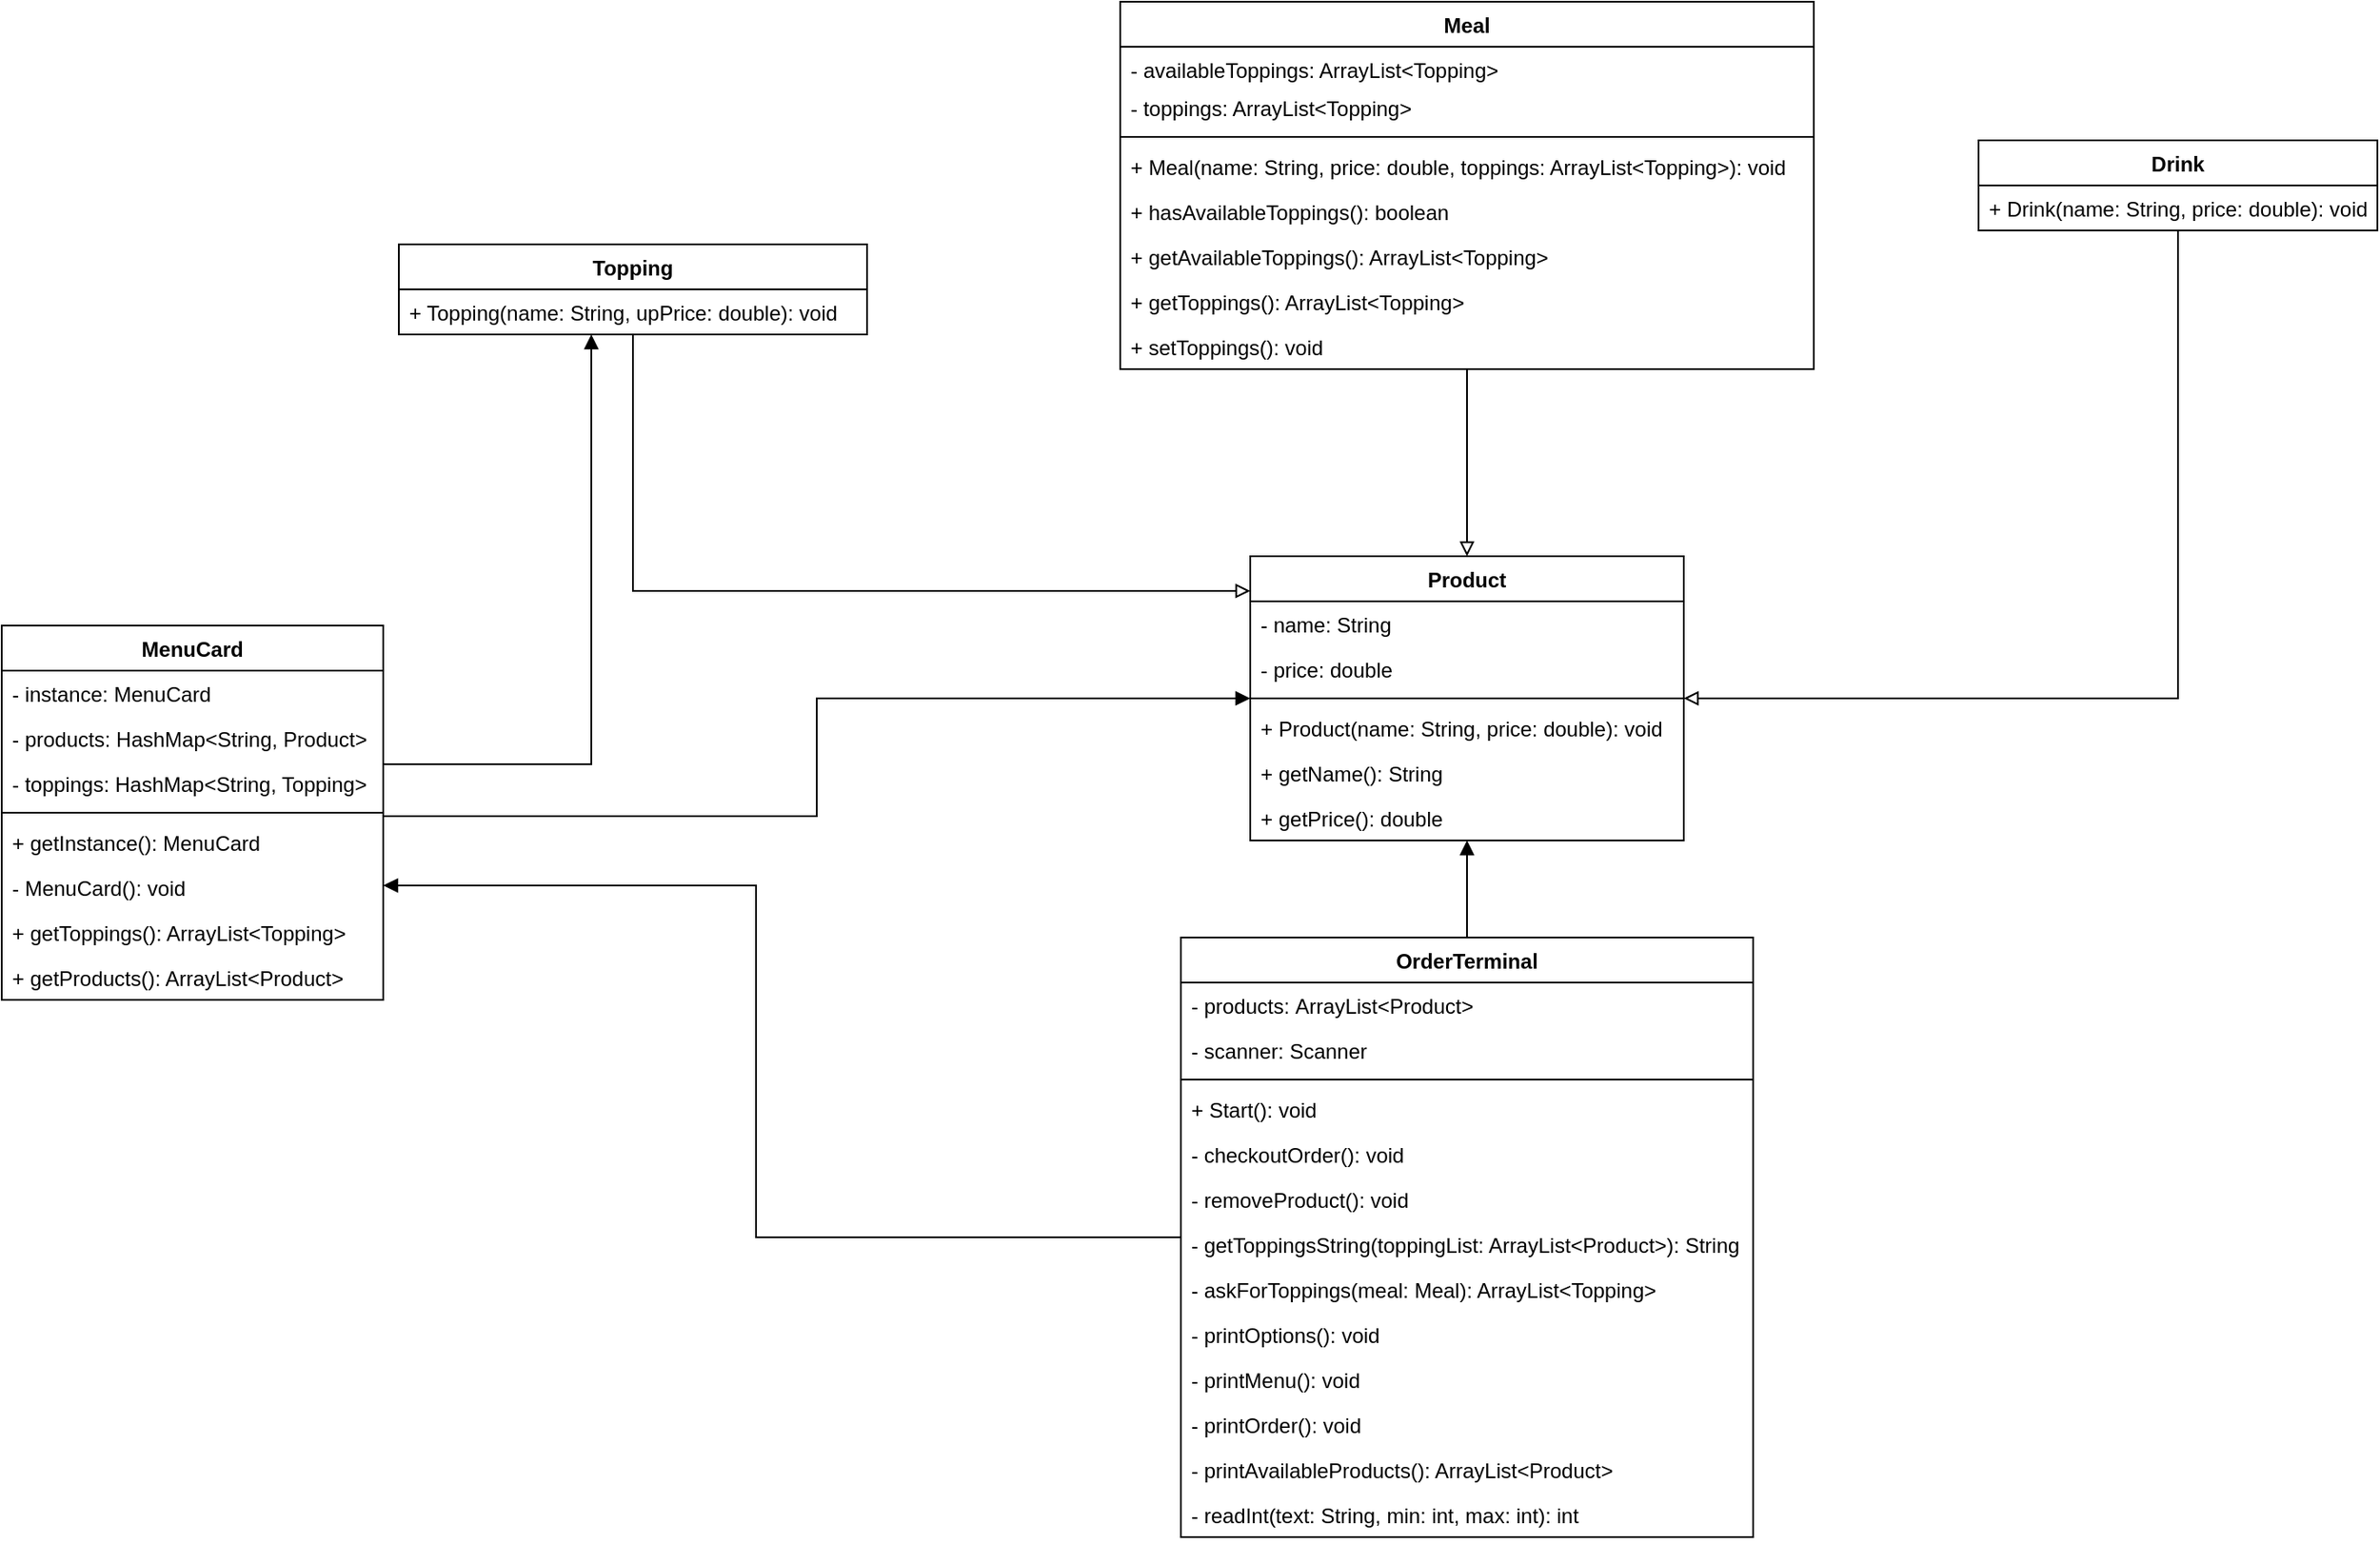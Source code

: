 <mxfile version="20.5.3" type="embed"><diagram id="wIswjf1ElhtmW5bslPWL" name="Seite-1"><mxGraphModel dx="760" dy="1665" grid="1" gridSize="10" guides="1" tooltips="1" connect="1" arrows="1" fold="1" page="1" pageScale="1" pageWidth="827" pageHeight="1169" math="0" shadow="0"><root><mxCell id="0"/><mxCell id="1" parent="0"/><mxCell id="-07N4ZEuxMwCek4Rzp88-113" style="edgeStyle=orthogonalEdgeStyle;rounded=0;orthogonalLoop=1;jettySize=auto;html=1;endArrow=block;endFill=1;" parent="1" source="-07N4ZEuxMwCek4Rzp88-1" target="-07N4ZEuxMwCek4Rzp88-15" edge="1"><mxGeometry relative="1" as="geometry"/></mxCell><mxCell id="-07N4ZEuxMwCek4Rzp88-115" style="edgeStyle=orthogonalEdgeStyle;rounded=0;orthogonalLoop=1;jettySize=auto;html=1;endArrow=block;endFill=1;" parent="1" source="-07N4ZEuxMwCek4Rzp88-1" target="-07N4ZEuxMwCek4Rzp88-57" edge="1"><mxGeometry relative="1" as="geometry"><Array as="points"><mxPoint x="485" y="703"/><mxPoint x="485" y="500"/></Array></mxGeometry></mxCell><mxCell id="-07N4ZEuxMwCek4Rzp88-1" value="OrderTerminal" style="swimlane;fontStyle=1;align=center;verticalAlign=top;childLayout=stackLayout;horizontal=1;startSize=26;horizontalStack=0;resizeParent=1;resizeParentMax=0;resizeLast=0;collapsible=1;marginBottom=0;" parent="1" vertex="1"><mxGeometry x="730" y="530" width="330" height="346" as="geometry"/></mxCell><mxCell id="-07N4ZEuxMwCek4Rzp88-2" value="- products: ArrayList&lt;Product&gt;" style="text;strokeColor=none;fillColor=none;align=left;verticalAlign=top;spacingLeft=4;spacingRight=4;overflow=hidden;rotatable=0;points=[[0,0.5],[1,0.5]];portConstraint=eastwest;" parent="-07N4ZEuxMwCek4Rzp88-1" vertex="1"><mxGeometry y="26" width="330" height="26" as="geometry"/></mxCell><mxCell id="-07N4ZEuxMwCek4Rzp88-3" value="- scanner: Scanner" style="text;strokeColor=none;fillColor=none;align=left;verticalAlign=top;spacingLeft=4;spacingRight=4;overflow=hidden;rotatable=0;points=[[0,0.5],[1,0.5]];portConstraint=eastwest;" parent="-07N4ZEuxMwCek4Rzp88-1" vertex="1"><mxGeometry y="52" width="330" height="26" as="geometry"/></mxCell><mxCell id="-07N4ZEuxMwCek4Rzp88-4" value="" style="line;strokeWidth=1;fillColor=none;align=left;verticalAlign=middle;spacingTop=-1;spacingLeft=3;spacingRight=3;rotatable=0;labelPosition=right;points=[];portConstraint=eastwest;strokeColor=inherit;" parent="-07N4ZEuxMwCek4Rzp88-1" vertex="1"><mxGeometry y="78" width="330" height="8" as="geometry"/></mxCell><mxCell id="-07N4ZEuxMwCek4Rzp88-5" value="+ Start(): void" style="text;strokeColor=none;fillColor=none;align=left;verticalAlign=top;spacingLeft=4;spacingRight=4;overflow=hidden;rotatable=0;points=[[0,0.5],[1,0.5]];portConstraint=eastwest;" parent="-07N4ZEuxMwCek4Rzp88-1" vertex="1"><mxGeometry y="86" width="330" height="26" as="geometry"/></mxCell><mxCell id="-07N4ZEuxMwCek4Rzp88-6" value="- checkoutOrder(): void" style="text;strokeColor=none;fillColor=none;align=left;verticalAlign=top;spacingLeft=4;spacingRight=4;overflow=hidden;rotatable=0;points=[[0,0.5],[1,0.5]];portConstraint=eastwest;" parent="-07N4ZEuxMwCek4Rzp88-1" vertex="1"><mxGeometry y="112" width="330" height="26" as="geometry"/></mxCell><mxCell id="-07N4ZEuxMwCek4Rzp88-7" value="- removeProduct(): void" style="text;strokeColor=none;fillColor=none;align=left;verticalAlign=top;spacingLeft=4;spacingRight=4;overflow=hidden;rotatable=0;points=[[0,0.5],[1,0.5]];portConstraint=eastwest;" parent="-07N4ZEuxMwCek4Rzp88-1" vertex="1"><mxGeometry y="138" width="330" height="26" as="geometry"/></mxCell><mxCell id="-07N4ZEuxMwCek4Rzp88-8" value="- getToppingsString(toppingList: ArrayList&lt;Product&gt;): String" style="text;strokeColor=none;fillColor=none;align=left;verticalAlign=top;spacingLeft=4;spacingRight=4;overflow=hidden;rotatable=0;points=[[0,0.5],[1,0.5]];portConstraint=eastwest;" parent="-07N4ZEuxMwCek4Rzp88-1" vertex="1"><mxGeometry y="164" width="330" height="26" as="geometry"/></mxCell><mxCell id="-07N4ZEuxMwCek4Rzp88-9" value="- askForToppings(meal: Meal): ArrayList&lt;Topping&gt;" style="text;strokeColor=none;fillColor=none;align=left;verticalAlign=top;spacingLeft=4;spacingRight=4;overflow=hidden;rotatable=0;points=[[0,0.5],[1,0.5]];portConstraint=eastwest;" parent="-07N4ZEuxMwCek4Rzp88-1" vertex="1"><mxGeometry y="190" width="330" height="26" as="geometry"/></mxCell><mxCell id="-07N4ZEuxMwCek4Rzp88-10" value="- printOptions(): void" style="text;strokeColor=none;fillColor=none;align=left;verticalAlign=top;spacingLeft=4;spacingRight=4;overflow=hidden;rotatable=0;points=[[0,0.5],[1,0.5]];portConstraint=eastwest;" parent="-07N4ZEuxMwCek4Rzp88-1" vertex="1"><mxGeometry y="216" width="330" height="26" as="geometry"/></mxCell><mxCell id="-07N4ZEuxMwCek4Rzp88-11" value="- printMenu(): void" style="text;strokeColor=none;fillColor=none;align=left;verticalAlign=top;spacingLeft=4;spacingRight=4;overflow=hidden;rotatable=0;points=[[0,0.5],[1,0.5]];portConstraint=eastwest;" parent="-07N4ZEuxMwCek4Rzp88-1" vertex="1"><mxGeometry y="242" width="330" height="26" as="geometry"/></mxCell><mxCell id="-07N4ZEuxMwCek4Rzp88-12" value="- printOrder(): void" style="text;strokeColor=none;fillColor=none;align=left;verticalAlign=top;spacingLeft=4;spacingRight=4;overflow=hidden;rotatable=0;points=[[0,0.5],[1,0.5]];portConstraint=eastwest;" parent="-07N4ZEuxMwCek4Rzp88-1" vertex="1"><mxGeometry y="268" width="330" height="26" as="geometry"/></mxCell><mxCell id="-07N4ZEuxMwCek4Rzp88-13" value="- printAvailableProducts(): ArrayList&lt;Product&gt;" style="text;strokeColor=none;fillColor=none;align=left;verticalAlign=top;spacingLeft=4;spacingRight=4;overflow=hidden;rotatable=0;points=[[0,0.5],[1,0.5]];portConstraint=eastwest;" parent="-07N4ZEuxMwCek4Rzp88-1" vertex="1"><mxGeometry y="294" width="330" height="26" as="geometry"/></mxCell><mxCell id="-07N4ZEuxMwCek4Rzp88-14" value="- readInt(text: String, min: int, max: int): int" style="text;strokeColor=none;fillColor=none;align=left;verticalAlign=top;spacingLeft=4;spacingRight=4;overflow=hidden;rotatable=0;points=[[0,0.5],[1,0.5]];portConstraint=eastwest;" parent="-07N4ZEuxMwCek4Rzp88-1" vertex="1"><mxGeometry y="320" width="330" height="26" as="geometry"/></mxCell><mxCell id="-07N4ZEuxMwCek4Rzp88-15" value="Product" style="swimlane;fontStyle=1;align=center;verticalAlign=top;childLayout=stackLayout;horizontal=1;startSize=26;horizontalStack=0;resizeParent=1;resizeParentMax=0;resizeLast=0;collapsible=1;marginBottom=0;" parent="1" vertex="1"><mxGeometry x="770" y="310" width="250" height="164" as="geometry"/></mxCell><mxCell id="-07N4ZEuxMwCek4Rzp88-16" value="- name: String" style="text;strokeColor=none;fillColor=none;align=left;verticalAlign=top;spacingLeft=4;spacingRight=4;overflow=hidden;rotatable=0;points=[[0,0.5],[1,0.5]];portConstraint=eastwest;" parent="-07N4ZEuxMwCek4Rzp88-15" vertex="1"><mxGeometry y="26" width="250" height="26" as="geometry"/></mxCell><mxCell id="-07N4ZEuxMwCek4Rzp88-17" value="- price: double" style="text;strokeColor=none;fillColor=none;align=left;verticalAlign=top;spacingLeft=4;spacingRight=4;overflow=hidden;rotatable=0;points=[[0,0.5],[1,0.5]];portConstraint=eastwest;" parent="-07N4ZEuxMwCek4Rzp88-15" vertex="1"><mxGeometry y="52" width="250" height="26" as="geometry"/></mxCell><mxCell id="-07N4ZEuxMwCek4Rzp88-18" value="" style="line;strokeWidth=1;fillColor=none;align=left;verticalAlign=middle;spacingTop=-1;spacingLeft=3;spacingRight=3;rotatable=0;labelPosition=right;points=[];portConstraint=eastwest;strokeColor=inherit;" parent="-07N4ZEuxMwCek4Rzp88-15" vertex="1"><mxGeometry y="78" width="250" height="8" as="geometry"/></mxCell><mxCell id="-07N4ZEuxMwCek4Rzp88-19" value="+ Product(name: String, price: double): void" style="text;strokeColor=none;fillColor=none;align=left;verticalAlign=top;spacingLeft=4;spacingRight=4;overflow=hidden;rotatable=0;points=[[0,0.5],[1,0.5]];portConstraint=eastwest;" parent="-07N4ZEuxMwCek4Rzp88-15" vertex="1"><mxGeometry y="86" width="250" height="26" as="geometry"/></mxCell><mxCell id="-07N4ZEuxMwCek4Rzp88-20" value="+ getName(): String" style="text;strokeColor=none;fillColor=none;align=left;verticalAlign=top;spacingLeft=4;spacingRight=4;overflow=hidden;rotatable=0;points=[[0,0.5],[1,0.5]];portConstraint=eastwest;" parent="-07N4ZEuxMwCek4Rzp88-15" vertex="1"><mxGeometry y="112" width="250" height="26" as="geometry"/></mxCell><mxCell id="-07N4ZEuxMwCek4Rzp88-21" value="+ getPrice(): double" style="text;strokeColor=none;fillColor=none;align=left;verticalAlign=top;spacingLeft=4;spacingRight=4;overflow=hidden;rotatable=0;points=[[0,0.5],[1,0.5]];portConstraint=eastwest;" parent="-07N4ZEuxMwCek4Rzp88-15" vertex="1"><mxGeometry y="138" width="250" height="26" as="geometry"/></mxCell><mxCell id="-07N4ZEuxMwCek4Rzp88-110" style="edgeStyle=orthogonalEdgeStyle;rounded=0;orthogonalLoop=1;jettySize=auto;html=1;exitX=0.5;exitY=1;exitDx=0;exitDy=0;endArrow=block;endFill=0;" parent="1" source="-07N4ZEuxMwCek4Rzp88-29" target="-07N4ZEuxMwCek4Rzp88-15" edge="1"><mxGeometry relative="1" as="geometry"><Array as="points"><mxPoint x="414" y="330"/></Array></mxGeometry></mxCell><mxCell id="-07N4ZEuxMwCek4Rzp88-29" value="Topping" style="swimlane;fontStyle=1;align=center;verticalAlign=top;childLayout=stackLayout;horizontal=1;startSize=26;horizontalStack=0;resizeParent=1;resizeParentMax=0;resizeLast=0;collapsible=1;marginBottom=0;" parent="1" vertex="1"><mxGeometry x="279" y="130" width="270" height="52" as="geometry"/></mxCell><mxCell id="-07N4ZEuxMwCek4Rzp88-42" value="+ Topping(name: String, upPrice: double): void" style="text;strokeColor=none;fillColor=none;align=left;verticalAlign=top;spacingLeft=4;spacingRight=4;overflow=hidden;rotatable=0;points=[[0,0.5],[1,0.5]];portConstraint=eastwest;" parent="-07N4ZEuxMwCek4Rzp88-29" vertex="1"><mxGeometry y="26" width="270" height="26" as="geometry"/></mxCell><mxCell id="-07N4ZEuxMwCek4Rzp88-116" style="edgeStyle=orthogonalEdgeStyle;rounded=0;orthogonalLoop=1;jettySize=auto;html=1;endArrow=block;endFill=1;" parent="1" source="-07N4ZEuxMwCek4Rzp88-57" target="-07N4ZEuxMwCek4Rzp88-15" edge="1"><mxGeometry relative="1" as="geometry"><Array as="points"><mxPoint x="520" y="460"/><mxPoint x="520" y="392"/></Array></mxGeometry></mxCell><mxCell id="-07N4ZEuxMwCek4Rzp88-117" style="edgeStyle=orthogonalEdgeStyle;rounded=0;orthogonalLoop=1;jettySize=auto;html=1;endArrow=block;endFill=1;" parent="1" source="-07N4ZEuxMwCek4Rzp88-57" target="-07N4ZEuxMwCek4Rzp88-29" edge="1"><mxGeometry relative="1" as="geometry"><Array as="points"><mxPoint x="390" y="430"/></Array></mxGeometry></mxCell><mxCell id="-07N4ZEuxMwCek4Rzp88-57" value="MenuCard" style="swimlane;fontStyle=1;align=center;verticalAlign=top;childLayout=stackLayout;horizontal=1;startSize=26;horizontalStack=0;resizeParent=1;resizeParentMax=0;resizeLast=0;collapsible=1;marginBottom=0;" parent="1" vertex="1"><mxGeometry x="50" y="350" width="220" height="216" as="geometry"/></mxCell><mxCell id="-07N4ZEuxMwCek4Rzp88-58" value="- instance: MenuCard" style="text;strokeColor=none;fillColor=none;align=left;verticalAlign=top;spacingLeft=4;spacingRight=4;overflow=hidden;rotatable=0;points=[[0,0.5],[1,0.5]];portConstraint=eastwest;" parent="-07N4ZEuxMwCek4Rzp88-57" vertex="1"><mxGeometry y="26" width="220" height="26" as="geometry"/></mxCell><mxCell id="-07N4ZEuxMwCek4Rzp88-59" value="- products: HashMap&lt;String, Product&gt;" style="text;strokeColor=none;fillColor=none;align=left;verticalAlign=top;spacingLeft=4;spacingRight=4;overflow=hidden;rotatable=0;points=[[0,0.5],[1,0.5]];portConstraint=eastwest;" parent="-07N4ZEuxMwCek4Rzp88-57" vertex="1"><mxGeometry y="52" width="220" height="26" as="geometry"/></mxCell><mxCell id="-07N4ZEuxMwCek4Rzp88-99" value="- toppings: HashMap&lt;String, Topping&gt;" style="text;strokeColor=none;fillColor=none;align=left;verticalAlign=top;spacingLeft=4;spacingRight=4;overflow=hidden;rotatable=0;points=[[0,0.5],[1,0.5]];portConstraint=eastwest;" parent="-07N4ZEuxMwCek4Rzp88-57" vertex="1"><mxGeometry y="78" width="220" height="26" as="geometry"/></mxCell><mxCell id="-07N4ZEuxMwCek4Rzp88-60" value="" style="line;strokeWidth=1;fillColor=none;align=left;verticalAlign=middle;spacingTop=-1;spacingLeft=3;spacingRight=3;rotatable=0;labelPosition=right;points=[];portConstraint=eastwest;strokeColor=inherit;" parent="-07N4ZEuxMwCek4Rzp88-57" vertex="1"><mxGeometry y="104" width="220" height="8" as="geometry"/></mxCell><mxCell id="-07N4ZEuxMwCek4Rzp88-61" value="+ getInstance(): MenuCard" style="text;strokeColor=none;fillColor=none;align=left;verticalAlign=top;spacingLeft=4;spacingRight=4;overflow=hidden;rotatable=0;points=[[0,0.5],[1,0.5]];portConstraint=eastwest;" parent="-07N4ZEuxMwCek4Rzp88-57" vertex="1"><mxGeometry y="112" width="220" height="26" as="geometry"/></mxCell><mxCell id="-07N4ZEuxMwCek4Rzp88-62" value="- MenuCard(): void" style="text;strokeColor=none;fillColor=none;align=left;verticalAlign=top;spacingLeft=4;spacingRight=4;overflow=hidden;rotatable=0;points=[[0,0.5],[1,0.5]];portConstraint=eastwest;" parent="-07N4ZEuxMwCek4Rzp88-57" vertex="1"><mxGeometry y="138" width="220" height="26" as="geometry"/></mxCell><mxCell id="-07N4ZEuxMwCek4Rzp88-63" value="+ getToppings(): ArrayList&lt;Topping&gt;" style="text;strokeColor=none;fillColor=none;align=left;verticalAlign=top;spacingLeft=4;spacingRight=4;overflow=hidden;rotatable=0;points=[[0,0.5],[1,0.5]];portConstraint=eastwest;" parent="-07N4ZEuxMwCek4Rzp88-57" vertex="1"><mxGeometry y="164" width="220" height="26" as="geometry"/></mxCell><mxCell id="-07N4ZEuxMwCek4Rzp88-100" value="+ getProducts(): ArrayList&lt;Product&gt;" style="text;strokeColor=none;fillColor=none;align=left;verticalAlign=top;spacingLeft=4;spacingRight=4;overflow=hidden;rotatable=0;points=[[0,0.5],[1,0.5]];portConstraint=eastwest;" parent="-07N4ZEuxMwCek4Rzp88-57" vertex="1"><mxGeometry y="190" width="220" height="26" as="geometry"/></mxCell><mxCell id="-07N4ZEuxMwCek4Rzp88-118" style="edgeStyle=orthogonalEdgeStyle;rounded=0;orthogonalLoop=1;jettySize=auto;html=1;endArrow=block;endFill=0;" parent="1" source="-07N4ZEuxMwCek4Rzp88-71" target="-07N4ZEuxMwCek4Rzp88-15" edge="1"><mxGeometry relative="1" as="geometry"/></mxCell><mxCell id="-07N4ZEuxMwCek4Rzp88-71" value="Meal" style="swimlane;fontStyle=1;align=center;verticalAlign=top;childLayout=stackLayout;horizontal=1;startSize=26;horizontalStack=0;resizeParent=1;resizeParentMax=0;resizeLast=0;collapsible=1;marginBottom=0;" parent="1" vertex="1"><mxGeometry x="695" y="-10" width="400" height="212" as="geometry"/></mxCell><mxCell id="-07N4ZEuxMwCek4Rzp88-72" value="- availableToppings: ArrayList&lt;Topping&gt;" style="text;strokeColor=none;fillColor=none;align=left;verticalAlign=top;spacingLeft=4;spacingRight=4;overflow=hidden;rotatable=0;points=[[0,0.5],[1,0.5]];portConstraint=eastwest;" parent="-07N4ZEuxMwCek4Rzp88-71" vertex="1"><mxGeometry y="26" width="400" height="22" as="geometry"/></mxCell><mxCell id="-07N4ZEuxMwCek4Rzp88-73" value="- toppings: ArrayList&lt;Topping&gt;" style="text;strokeColor=none;fillColor=none;align=left;verticalAlign=top;spacingLeft=4;spacingRight=4;overflow=hidden;rotatable=0;points=[[0,0.5],[1,0.5]];portConstraint=eastwest;" parent="-07N4ZEuxMwCek4Rzp88-71" vertex="1"><mxGeometry y="48" width="400" height="26" as="geometry"/></mxCell><mxCell id="-07N4ZEuxMwCek4Rzp88-74" value="" style="line;strokeWidth=1;fillColor=none;align=left;verticalAlign=middle;spacingTop=-1;spacingLeft=3;spacingRight=3;rotatable=0;labelPosition=right;points=[];portConstraint=eastwest;strokeColor=inherit;" parent="-07N4ZEuxMwCek4Rzp88-71" vertex="1"><mxGeometry y="74" width="400" height="8" as="geometry"/></mxCell><mxCell id="-07N4ZEuxMwCek4Rzp88-75" value="+ Meal(name: String, price: double, toppings: ArrayList&lt;Topping&gt;): void" style="text;strokeColor=none;fillColor=none;align=left;verticalAlign=top;spacingLeft=4;spacingRight=4;overflow=hidden;rotatable=0;points=[[0,0.5],[1,0.5]];portConstraint=eastwest;" parent="-07N4ZEuxMwCek4Rzp88-71" vertex="1"><mxGeometry y="82" width="400" height="26" as="geometry"/></mxCell><mxCell id="-07N4ZEuxMwCek4Rzp88-76" value="+ hasAvailableToppings(): boolean" style="text;strokeColor=none;fillColor=none;align=left;verticalAlign=top;spacingLeft=4;spacingRight=4;overflow=hidden;rotatable=0;points=[[0,0.5],[1,0.5]];portConstraint=eastwest;" parent="-07N4ZEuxMwCek4Rzp88-71" vertex="1"><mxGeometry y="108" width="400" height="26" as="geometry"/></mxCell><mxCell id="-07N4ZEuxMwCek4Rzp88-77" value="+ getAvailableToppings(): ArrayList&lt;Topping&gt;" style="text;strokeColor=none;fillColor=none;align=left;verticalAlign=top;spacingLeft=4;spacingRight=4;overflow=hidden;rotatable=0;points=[[0,0.5],[1,0.5]];portConstraint=eastwest;" parent="-07N4ZEuxMwCek4Rzp88-71" vertex="1"><mxGeometry y="134" width="400" height="26" as="geometry"/></mxCell><mxCell id="-07N4ZEuxMwCek4Rzp88-78" value="+ getToppings(): ArrayList&lt;Topping&gt;" style="text;strokeColor=none;fillColor=none;align=left;verticalAlign=top;spacingLeft=4;spacingRight=4;overflow=hidden;rotatable=0;points=[[0,0.5],[1,0.5]];portConstraint=eastwest;" parent="-07N4ZEuxMwCek4Rzp88-71" vertex="1"><mxGeometry y="160" width="400" height="26" as="geometry"/></mxCell><mxCell id="-07N4ZEuxMwCek4Rzp88-79" value="+ setToppings(): void" style="text;strokeColor=none;fillColor=none;align=left;verticalAlign=top;spacingLeft=4;spacingRight=4;overflow=hidden;rotatable=0;points=[[0,0.5],[1,0.5]];portConstraint=eastwest;" parent="-07N4ZEuxMwCek4Rzp88-71" vertex="1"><mxGeometry y="186" width="400" height="26" as="geometry"/></mxCell><mxCell id="-07N4ZEuxMwCek4Rzp88-109" style="edgeStyle=orthogonalEdgeStyle;rounded=0;orthogonalLoop=1;jettySize=auto;html=1;exitX=0.5;exitY=1;exitDx=0;exitDy=0;endArrow=block;endFill=0;" parent="1" source="-07N4ZEuxMwCek4Rzp88-85" target="-07N4ZEuxMwCek4Rzp88-15" edge="1"><mxGeometry relative="1" as="geometry"><Array as="points"><mxPoint x="1305" y="392"/></Array></mxGeometry></mxCell><mxCell id="-07N4ZEuxMwCek4Rzp88-85" value="Drink" style="swimlane;fontStyle=1;align=center;verticalAlign=top;childLayout=stackLayout;horizontal=1;startSize=26;horizontalStack=0;resizeParent=1;resizeParentMax=0;resizeLast=0;collapsible=1;marginBottom=0;" parent="1" vertex="1"><mxGeometry x="1190" y="70" width="230" height="52" as="geometry"/></mxCell><mxCell id="-07N4ZEuxMwCek4Rzp88-89" value="+ Drink(name: String, price: double): void" style="text;strokeColor=none;fillColor=none;align=left;verticalAlign=top;spacingLeft=4;spacingRight=4;overflow=hidden;rotatable=0;points=[[0,0.5],[1,0.5]];portConstraint=eastwest;" parent="-07N4ZEuxMwCek4Rzp88-85" vertex="1"><mxGeometry y="26" width="230" height="26" as="geometry"/></mxCell></root></mxGraphModel></diagram></mxfile>